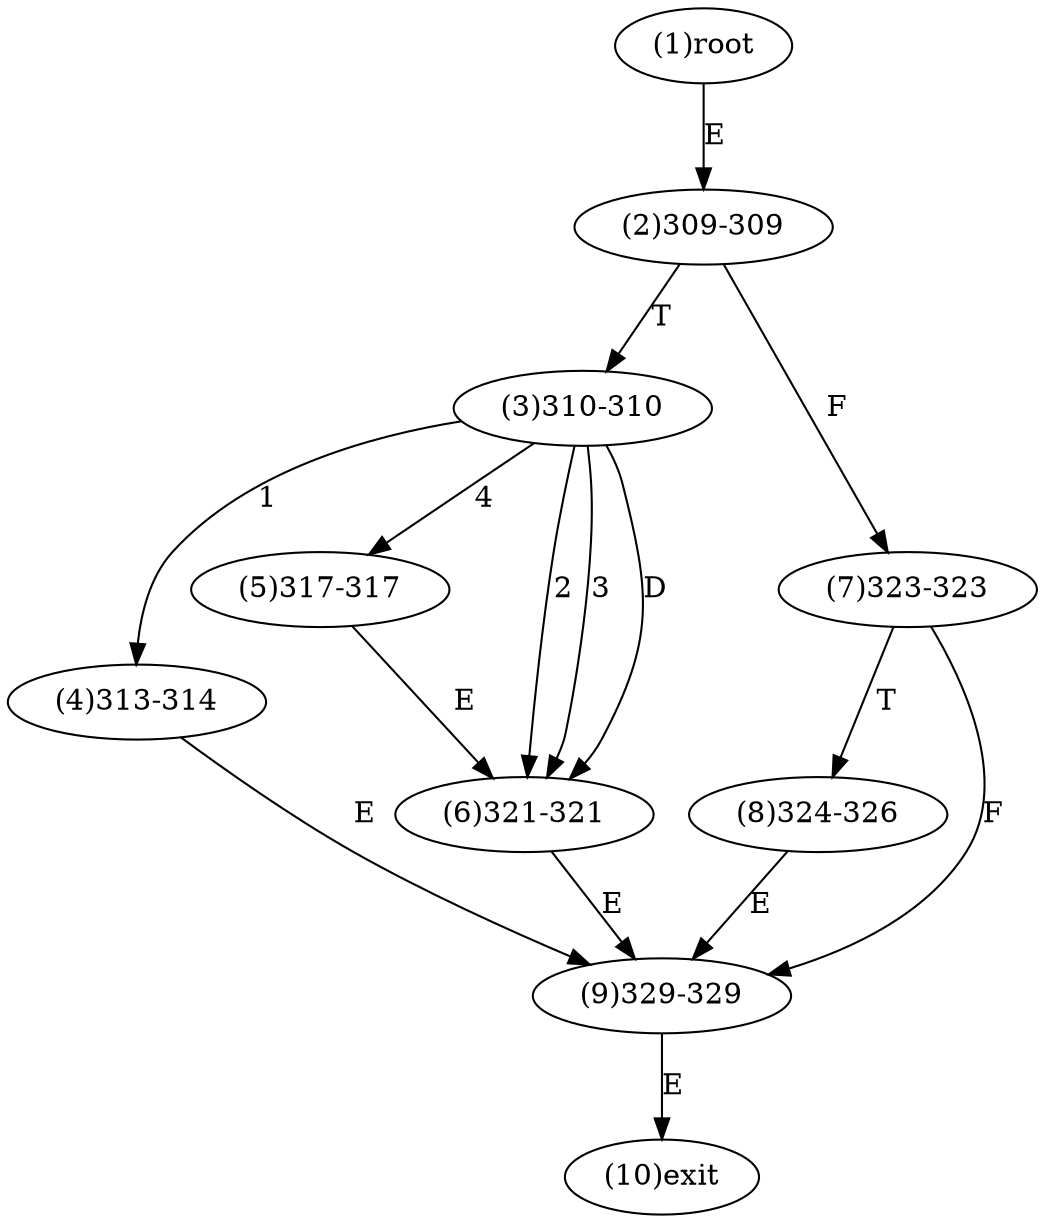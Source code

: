 digraph "" { 
1[ label="(1)root"];
2[ label="(2)309-309"];
3[ label="(3)310-310"];
4[ label="(4)313-314"];
5[ label="(5)317-317"];
6[ label="(6)321-321"];
7[ label="(7)323-323"];
8[ label="(8)324-326"];
9[ label="(9)329-329"];
10[ label="(10)exit"];
1->2[ label="E"];
2->7[ label="F"];
2->3[ label="T"];
3->4[ label="1"];
3->6[ label="2"];
3->6[ label="3"];
3->5[ label="4"];
3->6[ label="D"];
4->9[ label="E"];
5->6[ label="E"];
6->9[ label="E"];
7->9[ label="F"];
7->8[ label="T"];
8->9[ label="E"];
9->10[ label="E"];
}